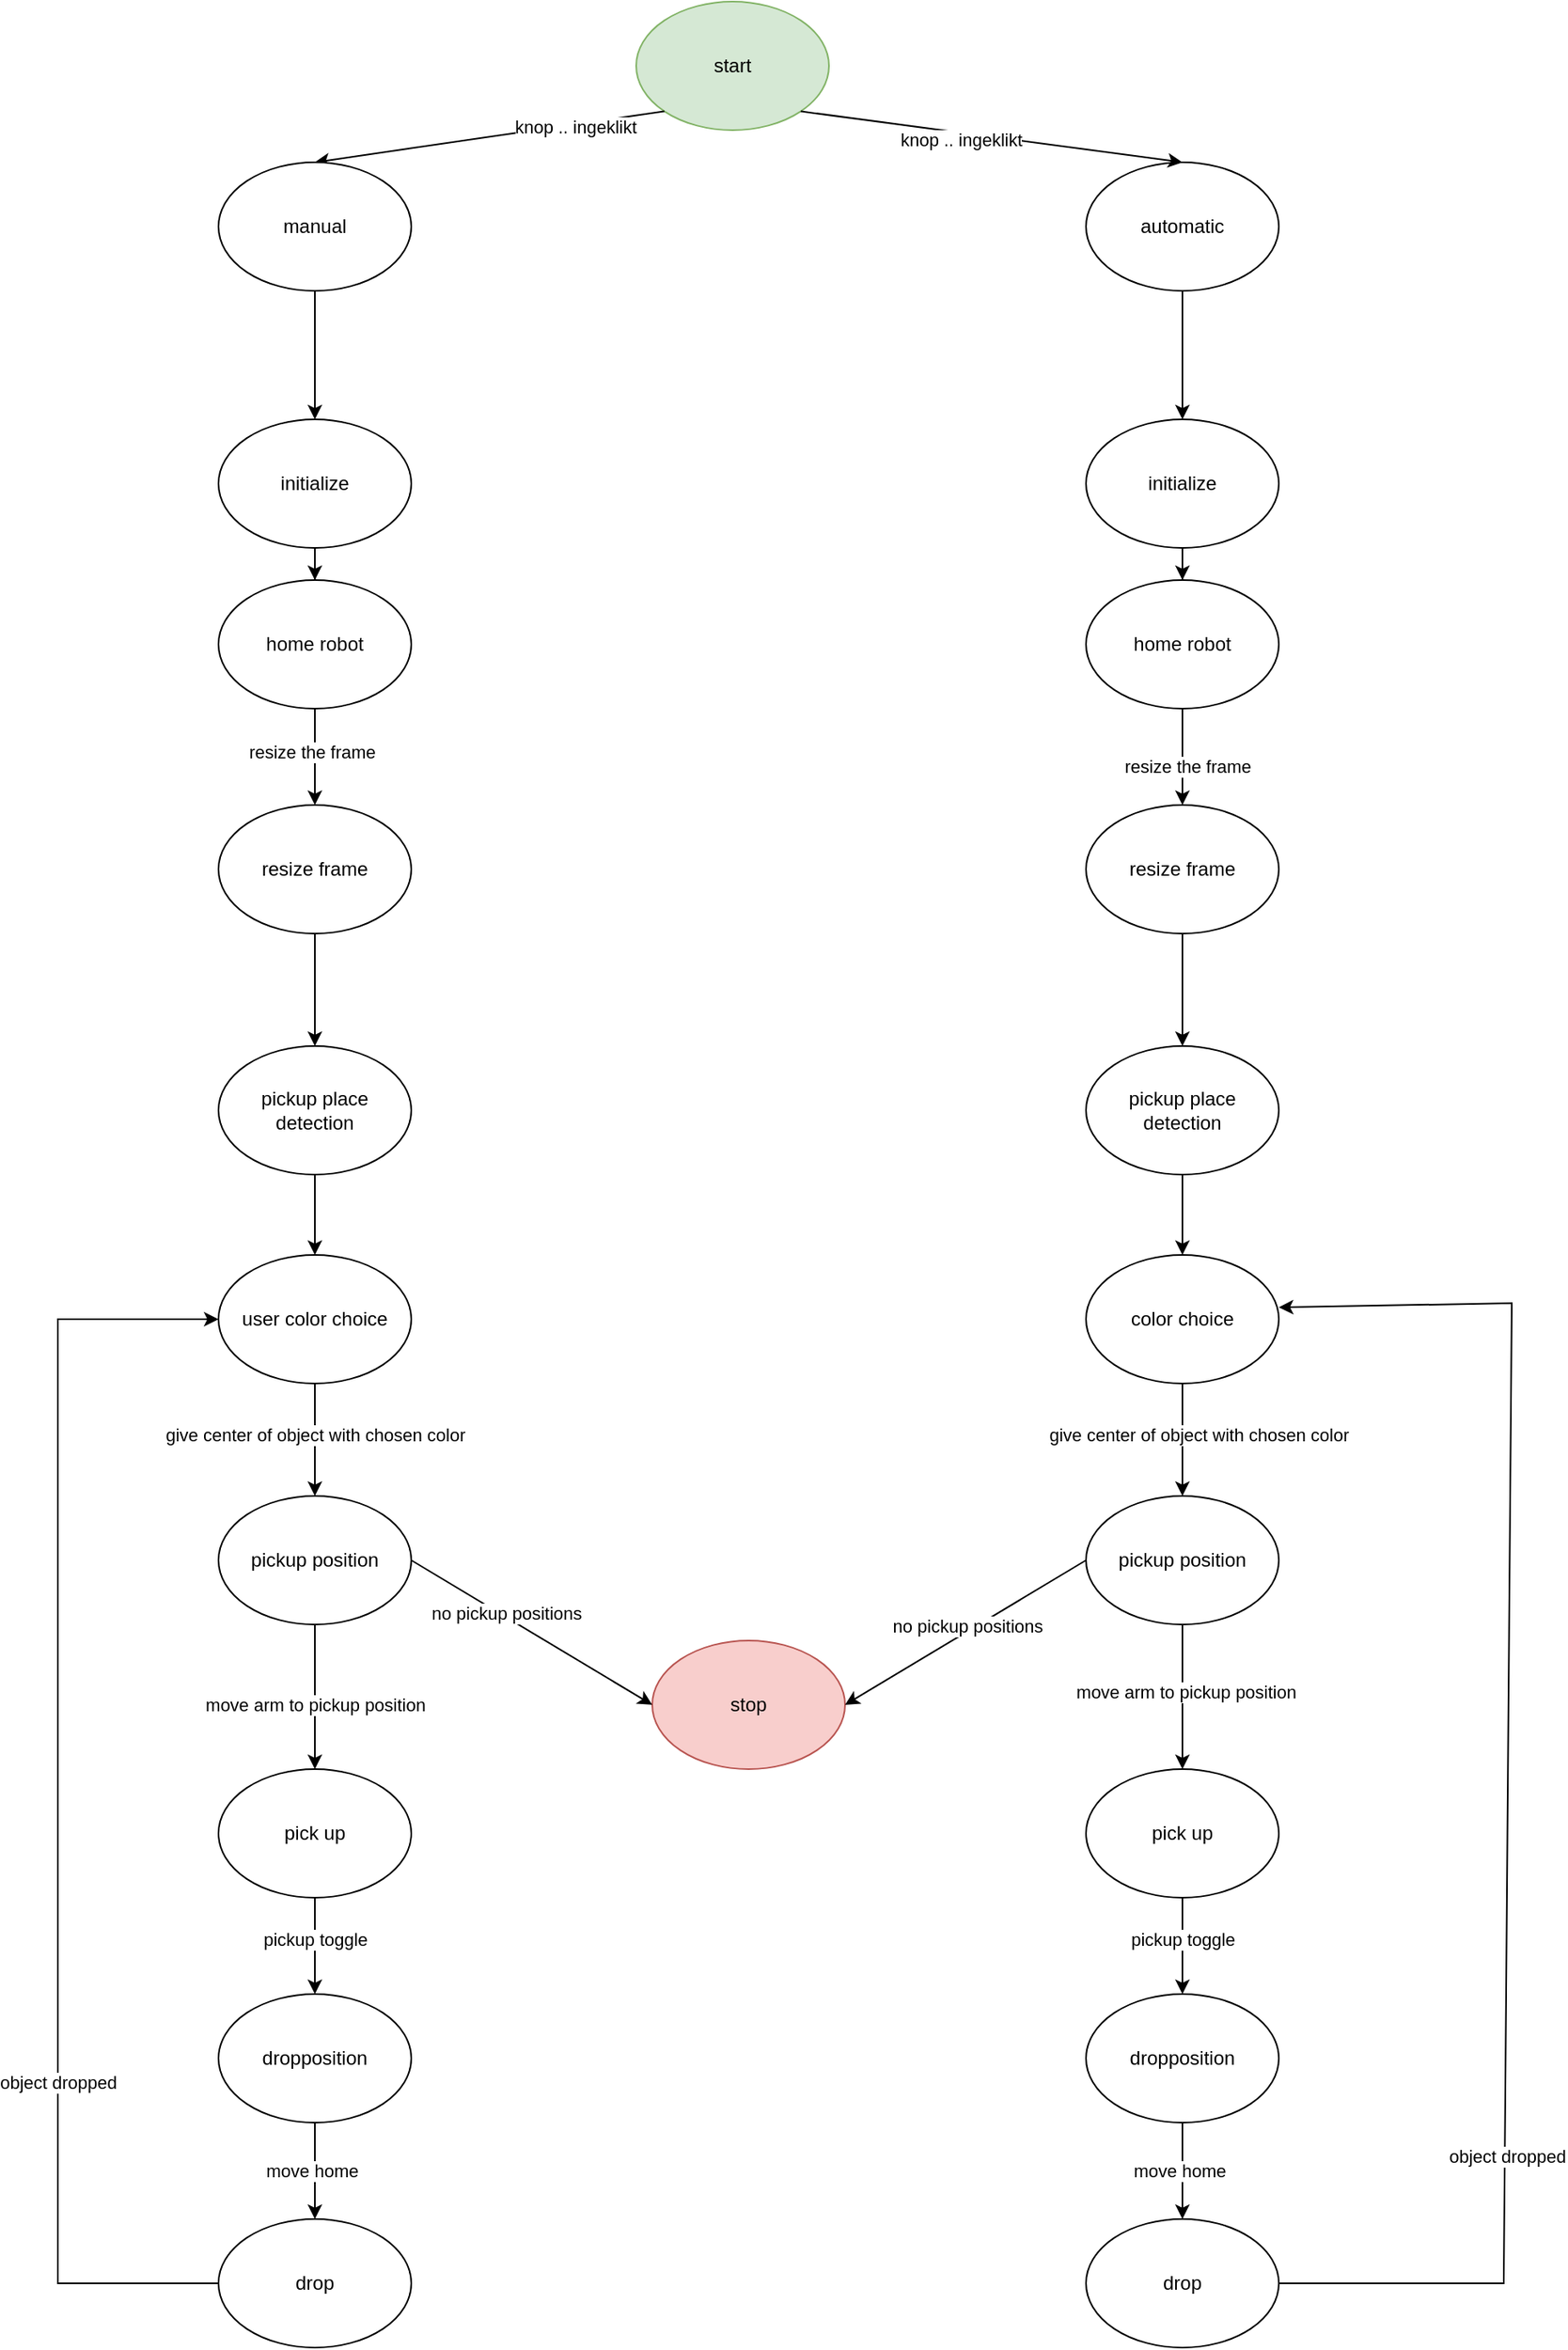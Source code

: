 <mxfile version="22.0.3" type="device">
  <diagram id="QGZ9qkBQXiq8oFRHzcYZ" name="Page-1">
    <mxGraphModel dx="1206" dy="1909" grid="1" gridSize="10" guides="1" tooltips="1" connect="1" arrows="1" fold="1" page="1" pageScale="1" pageWidth="850" pageHeight="1100" math="0" shadow="0">
      <root>
        <mxCell id="0" />
        <mxCell id="1" parent="0" />
        <mxCell id="dqPGrN33h6YWLL4-NXQ6-1" value="pickup position" style="ellipse;whiteSpace=wrap;html=1;" parent="1" vertex="1">
          <mxGeometry x="730" y="810" width="120" height="80" as="geometry" />
        </mxCell>
        <mxCell id="dqPGrN33h6YWLL4-NXQ6-2" value="" style="endArrow=classic;html=1;rounded=0;exitX=0.5;exitY=1;exitDx=0;exitDy=0;entryX=0.5;entryY=0;entryDx=0;entryDy=0;" parent="1" source="dqPGrN33h6YWLL4-NXQ6-1" target="dqPGrN33h6YWLL4-NXQ6-3" edge="1">
          <mxGeometry width="50" height="50" relative="1" as="geometry">
            <mxPoint x="805" y="880" as="sourcePoint" />
            <mxPoint x="745" y="830" as="targetPoint" />
          </mxGeometry>
        </mxCell>
        <mxCell id="dqPGrN33h6YWLL4-NXQ6-10" value="move arm to pickup position" style="edgeLabel;html=1;align=center;verticalAlign=middle;resizable=0;points=[];" parent="dqPGrN33h6YWLL4-NXQ6-2" vertex="1" connectable="0">
          <mxGeometry x="-0.07" y="2" relative="1" as="geometry">
            <mxPoint as="offset" />
          </mxGeometry>
        </mxCell>
        <mxCell id="dqPGrN33h6YWLL4-NXQ6-3" value="pick up" style="ellipse;whiteSpace=wrap;html=1;" parent="1" vertex="1">
          <mxGeometry x="730" y="980" width="120" height="80" as="geometry" />
        </mxCell>
        <mxCell id="dqPGrN33h6YWLL4-NXQ6-5" value="dropposition" style="ellipse;whiteSpace=wrap;html=1;" parent="1" vertex="1">
          <mxGeometry x="730" y="1120" width="120" height="80" as="geometry" />
        </mxCell>
        <mxCell id="dqPGrN33h6YWLL4-NXQ6-6" value="drop" style="ellipse;whiteSpace=wrap;html=1;" parent="1" vertex="1">
          <mxGeometry x="730" y="1260" width="120" height="80" as="geometry" />
        </mxCell>
        <mxCell id="jYfBmYPGDB_5rIrDpXSR-55" value="" style="edgeStyle=orthogonalEdgeStyle;rounded=0;orthogonalLoop=1;jettySize=auto;html=1;" edge="1" parent="1" source="dqPGrN33h6YWLL4-NXQ6-7" target="jYfBmYPGDB_5rIrDpXSR-54">
          <mxGeometry relative="1" as="geometry" />
        </mxCell>
        <mxCell id="dqPGrN33h6YWLL4-NXQ6-7" value="initialize" style="ellipse;whiteSpace=wrap;html=1;" parent="1" vertex="1">
          <mxGeometry x="730" y="140" width="120" height="80" as="geometry" />
        </mxCell>
        <mxCell id="dqPGrN33h6YWLL4-NXQ6-11" value="" style="endArrow=classic;html=1;rounded=0;exitX=0.5;exitY=1;exitDx=0;exitDy=0;" parent="1" source="dqPGrN33h6YWLL4-NXQ6-3" target="dqPGrN33h6YWLL4-NXQ6-5" edge="1">
          <mxGeometry width="50" height="50" relative="1" as="geometry">
            <mxPoint x="655" y="1140" as="sourcePoint" />
            <mxPoint x="705" y="1090" as="targetPoint" />
          </mxGeometry>
        </mxCell>
        <mxCell id="dqPGrN33h6YWLL4-NXQ6-12" value="pickup toggle" style="edgeLabel;html=1;align=center;verticalAlign=middle;resizable=0;points=[];" parent="dqPGrN33h6YWLL4-NXQ6-11" vertex="1" connectable="0">
          <mxGeometry x="-0.144" relative="1" as="geometry">
            <mxPoint as="offset" />
          </mxGeometry>
        </mxCell>
        <mxCell id="dqPGrN33h6YWLL4-NXQ6-13" value="" style="endArrow=classic;html=1;rounded=0;entryX=0.5;entryY=0;entryDx=0;entryDy=0;exitX=0.5;exitY=1;exitDx=0;exitDy=0;" parent="1" source="dqPGrN33h6YWLL4-NXQ6-5" target="dqPGrN33h6YWLL4-NXQ6-6" edge="1">
          <mxGeometry width="50" height="50" relative="1" as="geometry">
            <mxPoint x="790" y="1210" as="sourcePoint" />
            <mxPoint x="695" y="1230" as="targetPoint" />
          </mxGeometry>
        </mxCell>
        <mxCell id="dqPGrN33h6YWLL4-NXQ6-14" value="move home" style="edgeLabel;html=1;align=center;verticalAlign=middle;resizable=0;points=[];" parent="dqPGrN33h6YWLL4-NXQ6-13" vertex="1" connectable="0">
          <mxGeometry x="-0.024" y="-2" relative="1" as="geometry">
            <mxPoint as="offset" />
          </mxGeometry>
        </mxCell>
        <mxCell id="dqPGrN33h6YWLL4-NXQ6-15" value="" style="endArrow=classic;html=1;rounded=0;exitX=1;exitY=0.5;exitDx=0;exitDy=0;entryX=1;entryY=0.408;entryDx=0;entryDy=0;entryPerimeter=0;" parent="1" source="dqPGrN33h6YWLL4-NXQ6-6" target="jYfBmYPGDB_5rIrDpXSR-48" edge="1">
          <mxGeometry width="50" height="50" relative="1" as="geometry">
            <mxPoint x="945" y="810" as="sourcePoint" />
            <mxPoint x="995" y="760" as="targetPoint" />
            <Array as="points">
              <mxPoint x="990" y="1300" />
              <mxPoint x="995" y="690" />
            </Array>
          </mxGeometry>
        </mxCell>
        <mxCell id="jYfBmYPGDB_5rIrDpXSR-80" value="object dropped" style="edgeLabel;html=1;align=center;verticalAlign=middle;resizable=0;points=[];" vertex="1" connectable="0" parent="dqPGrN33h6YWLL4-NXQ6-15">
          <mxGeometry x="-0.511" y="-1" relative="1" as="geometry">
            <mxPoint as="offset" />
          </mxGeometry>
        </mxCell>
        <mxCell id="jYfBmYPGDB_5rIrDpXSR-2" value="start" style="ellipse;whiteSpace=wrap;html=1;fillColor=#d5e8d4;strokeColor=#82b366;" vertex="1" parent="1">
          <mxGeometry x="450" y="-120" width="120" height="80" as="geometry" />
        </mxCell>
        <mxCell id="jYfBmYPGDB_5rIrDpXSR-3" value="" style="endArrow=classic;html=1;rounded=0;exitX=0;exitY=1;exitDx=0;exitDy=0;entryX=0.5;entryY=0;entryDx=0;entryDy=0;" edge="1" parent="1" source="jYfBmYPGDB_5rIrDpXSR-2" target="jYfBmYPGDB_5rIrDpXSR-4">
          <mxGeometry width="50" height="50" relative="1" as="geometry">
            <mxPoint x="240" y="40" as="sourcePoint" />
            <mxPoint x="280" y="-30" as="targetPoint" />
          </mxGeometry>
        </mxCell>
        <mxCell id="jYfBmYPGDB_5rIrDpXSR-8" value="knop .. ingeklikt" style="edgeLabel;html=1;align=center;verticalAlign=middle;resizable=0;points=[];" vertex="1" connectable="0" parent="jYfBmYPGDB_5rIrDpXSR-3">
          <mxGeometry x="-0.484" y="1" relative="1" as="geometry">
            <mxPoint as="offset" />
          </mxGeometry>
        </mxCell>
        <mxCell id="jYfBmYPGDB_5rIrDpXSR-24" value="" style="edgeStyle=orthogonalEdgeStyle;rounded=0;orthogonalLoop=1;jettySize=auto;html=1;" edge="1" parent="1" source="jYfBmYPGDB_5rIrDpXSR-4" target="jYfBmYPGDB_5rIrDpXSR-15">
          <mxGeometry relative="1" as="geometry" />
        </mxCell>
        <mxCell id="jYfBmYPGDB_5rIrDpXSR-4" value="manual" style="ellipse;whiteSpace=wrap;html=1;" vertex="1" parent="1">
          <mxGeometry x="190" y="-20" width="120" height="80" as="geometry" />
        </mxCell>
        <mxCell id="jYfBmYPGDB_5rIrDpXSR-25" value="" style="edgeStyle=orthogonalEdgeStyle;rounded=0;orthogonalLoop=1;jettySize=auto;html=1;" edge="1" parent="1" source="jYfBmYPGDB_5rIrDpXSR-5" target="dqPGrN33h6YWLL4-NXQ6-7">
          <mxGeometry relative="1" as="geometry" />
        </mxCell>
        <mxCell id="jYfBmYPGDB_5rIrDpXSR-5" value="automatic" style="ellipse;whiteSpace=wrap;html=1;" vertex="1" parent="1">
          <mxGeometry x="730" y="-20" width="120" height="80" as="geometry" />
        </mxCell>
        <mxCell id="jYfBmYPGDB_5rIrDpXSR-6" value="" style="endArrow=classic;html=1;rounded=0;exitX=1;exitY=1;exitDx=0;exitDy=0;entryX=0.5;entryY=0;entryDx=0;entryDy=0;" edge="1" parent="1" source="jYfBmYPGDB_5rIrDpXSR-2" target="jYfBmYPGDB_5rIrDpXSR-5">
          <mxGeometry width="50" height="50" relative="1" as="geometry">
            <mxPoint x="560" y="-50" as="sourcePoint" />
            <mxPoint x="610" y="-100" as="targetPoint" />
          </mxGeometry>
        </mxCell>
        <mxCell id="jYfBmYPGDB_5rIrDpXSR-7" value="knop .. ingeklikt" style="edgeLabel;html=1;align=center;verticalAlign=middle;resizable=0;points=[];" vertex="1" connectable="0" parent="jYfBmYPGDB_5rIrDpXSR-6">
          <mxGeometry x="-0.157" y="-4" relative="1" as="geometry">
            <mxPoint as="offset" />
          </mxGeometry>
        </mxCell>
        <mxCell id="jYfBmYPGDB_5rIrDpXSR-9" value="pickup position" style="ellipse;whiteSpace=wrap;html=1;" vertex="1" parent="1">
          <mxGeometry x="190" y="810" width="120" height="80" as="geometry" />
        </mxCell>
        <mxCell id="jYfBmYPGDB_5rIrDpXSR-10" value="" style="endArrow=classic;html=1;rounded=0;exitX=0.5;exitY=1;exitDx=0;exitDy=0;entryX=0.5;entryY=0;entryDx=0;entryDy=0;" edge="1" parent="1" source="jYfBmYPGDB_5rIrDpXSR-9" target="jYfBmYPGDB_5rIrDpXSR-12">
          <mxGeometry width="50" height="50" relative="1" as="geometry">
            <mxPoint x="265" y="880" as="sourcePoint" />
            <mxPoint x="205" y="830" as="targetPoint" />
          </mxGeometry>
        </mxCell>
        <mxCell id="jYfBmYPGDB_5rIrDpXSR-11" value="move arm to pickup position" style="edgeLabel;html=1;align=center;verticalAlign=middle;resizable=0;points=[];" vertex="1" connectable="0" parent="jYfBmYPGDB_5rIrDpXSR-10">
          <mxGeometry x="-0.07" y="2" relative="1" as="geometry">
            <mxPoint x="-2" y="8" as="offset" />
          </mxGeometry>
        </mxCell>
        <mxCell id="jYfBmYPGDB_5rIrDpXSR-12" value="pick up" style="ellipse;whiteSpace=wrap;html=1;" vertex="1" parent="1">
          <mxGeometry x="190" y="980" width="120" height="80" as="geometry" />
        </mxCell>
        <mxCell id="jYfBmYPGDB_5rIrDpXSR-13" value="dropposition" style="ellipse;whiteSpace=wrap;html=1;" vertex="1" parent="1">
          <mxGeometry x="190" y="1120" width="120" height="80" as="geometry" />
        </mxCell>
        <mxCell id="jYfBmYPGDB_5rIrDpXSR-14" value="drop" style="ellipse;whiteSpace=wrap;html=1;" vertex="1" parent="1">
          <mxGeometry x="190" y="1260" width="120" height="80" as="geometry" />
        </mxCell>
        <mxCell id="jYfBmYPGDB_5rIrDpXSR-28" value="" style="edgeStyle=orthogonalEdgeStyle;rounded=0;orthogonalLoop=1;jettySize=auto;html=1;" edge="1" parent="1" source="jYfBmYPGDB_5rIrDpXSR-15" target="jYfBmYPGDB_5rIrDpXSR-27">
          <mxGeometry relative="1" as="geometry" />
        </mxCell>
        <mxCell id="jYfBmYPGDB_5rIrDpXSR-15" value="initialize" style="ellipse;whiteSpace=wrap;html=1;" vertex="1" parent="1">
          <mxGeometry x="190" y="140" width="120" height="80" as="geometry" />
        </mxCell>
        <mxCell id="jYfBmYPGDB_5rIrDpXSR-18" value="" style="endArrow=classic;html=1;rounded=0;exitX=0.5;exitY=1;exitDx=0;exitDy=0;" edge="1" parent="1" source="jYfBmYPGDB_5rIrDpXSR-12" target="jYfBmYPGDB_5rIrDpXSR-13">
          <mxGeometry width="50" height="50" relative="1" as="geometry">
            <mxPoint x="115.0" y="1140" as="sourcePoint" />
            <mxPoint x="165" y="1090" as="targetPoint" />
          </mxGeometry>
        </mxCell>
        <mxCell id="jYfBmYPGDB_5rIrDpXSR-19" value="pickup toggle" style="edgeLabel;html=1;align=center;verticalAlign=middle;resizable=0;points=[];" vertex="1" connectable="0" parent="jYfBmYPGDB_5rIrDpXSR-18">
          <mxGeometry x="-0.144" relative="1" as="geometry">
            <mxPoint as="offset" />
          </mxGeometry>
        </mxCell>
        <mxCell id="jYfBmYPGDB_5rIrDpXSR-20" value="" style="endArrow=classic;html=1;rounded=0;entryX=0.5;entryY=0;entryDx=0;entryDy=0;exitX=0.5;exitY=1;exitDx=0;exitDy=0;" edge="1" parent="1" source="jYfBmYPGDB_5rIrDpXSR-13" target="jYfBmYPGDB_5rIrDpXSR-14">
          <mxGeometry width="50" height="50" relative="1" as="geometry">
            <mxPoint x="250.0" y="1210" as="sourcePoint" />
            <mxPoint x="155" y="1230" as="targetPoint" />
          </mxGeometry>
        </mxCell>
        <mxCell id="jYfBmYPGDB_5rIrDpXSR-21" value="move home" style="edgeLabel;html=1;align=center;verticalAlign=middle;resizable=0;points=[];" vertex="1" connectable="0" parent="jYfBmYPGDB_5rIrDpXSR-20">
          <mxGeometry x="-0.024" y="-2" relative="1" as="geometry">
            <mxPoint as="offset" />
          </mxGeometry>
        </mxCell>
        <mxCell id="jYfBmYPGDB_5rIrDpXSR-22" value="" style="endArrow=classic;html=1;rounded=0;exitX=0;exitY=0.5;exitDx=0;exitDy=0;entryX=0;entryY=0.5;entryDx=0;entryDy=0;" edge="1" parent="1" source="jYfBmYPGDB_5rIrDpXSR-14" target="jYfBmYPGDB_5rIrDpXSR-35">
          <mxGeometry width="50" height="50" relative="1" as="geometry">
            <mxPoint x="10" y="1310" as="sourcePoint" />
            <mxPoint x="10" y="560" as="targetPoint" />
            <Array as="points">
              <mxPoint x="90" y="1300" />
              <mxPoint x="90" y="700" />
            </Array>
          </mxGeometry>
        </mxCell>
        <mxCell id="jYfBmYPGDB_5rIrDpXSR-79" value="object dropped" style="edgeLabel;html=1;align=center;verticalAlign=middle;resizable=0;points=[];" vertex="1" connectable="0" parent="jYfBmYPGDB_5rIrDpXSR-22">
          <mxGeometry x="-0.438" relative="1" as="geometry">
            <mxPoint as="offset" />
          </mxGeometry>
        </mxCell>
        <mxCell id="jYfBmYPGDB_5rIrDpXSR-27" value="home robot" style="ellipse;whiteSpace=wrap;html=1;" vertex="1" parent="1">
          <mxGeometry x="190" y="240" width="120" height="80" as="geometry" />
        </mxCell>
        <mxCell id="jYfBmYPGDB_5rIrDpXSR-76" value="" style="edgeStyle=orthogonalEdgeStyle;rounded=0;orthogonalLoop=1;jettySize=auto;html=1;" edge="1" parent="1" source="jYfBmYPGDB_5rIrDpXSR-29" target="jYfBmYPGDB_5rIrDpXSR-31">
          <mxGeometry relative="1" as="geometry" />
        </mxCell>
        <mxCell id="jYfBmYPGDB_5rIrDpXSR-29" value="resize frame" style="ellipse;whiteSpace=wrap;html=1;" vertex="1" parent="1">
          <mxGeometry x="190" y="380" width="120" height="80" as="geometry" />
        </mxCell>
        <mxCell id="jYfBmYPGDB_5rIrDpXSR-30" value="" style="endArrow=classic;html=1;rounded=0;exitX=0.5;exitY=1;exitDx=0;exitDy=0;entryX=0.5;entryY=0;entryDx=0;entryDy=0;" edge="1" parent="1" source="jYfBmYPGDB_5rIrDpXSR-27" target="jYfBmYPGDB_5rIrDpXSR-29">
          <mxGeometry width="50" height="50" relative="1" as="geometry">
            <mxPoint x="50" y="290" as="sourcePoint" />
            <mxPoint x="100" y="240" as="targetPoint" />
          </mxGeometry>
        </mxCell>
        <mxCell id="jYfBmYPGDB_5rIrDpXSR-46" value="resize the frame" style="edgeLabel;html=1;align=center;verticalAlign=middle;resizable=0;points=[];" vertex="1" connectable="0" parent="jYfBmYPGDB_5rIrDpXSR-30">
          <mxGeometry x="-0.094" y="-2" relative="1" as="geometry">
            <mxPoint as="offset" />
          </mxGeometry>
        </mxCell>
        <mxCell id="jYfBmYPGDB_5rIrDpXSR-77" value="" style="edgeStyle=orthogonalEdgeStyle;rounded=0;orthogonalLoop=1;jettySize=auto;html=1;" edge="1" parent="1" source="jYfBmYPGDB_5rIrDpXSR-31" target="jYfBmYPGDB_5rIrDpXSR-35">
          <mxGeometry relative="1" as="geometry" />
        </mxCell>
        <mxCell id="jYfBmYPGDB_5rIrDpXSR-31" value="pickup place detection" style="ellipse;whiteSpace=wrap;html=1;" vertex="1" parent="1">
          <mxGeometry x="190" y="530" width="120" height="80" as="geometry" />
        </mxCell>
        <mxCell id="jYfBmYPGDB_5rIrDpXSR-75" value="" style="edgeStyle=orthogonalEdgeStyle;rounded=0;orthogonalLoop=1;jettySize=auto;html=1;" edge="1" parent="1" source="jYfBmYPGDB_5rIrDpXSR-35" target="jYfBmYPGDB_5rIrDpXSR-9">
          <mxGeometry relative="1" as="geometry" />
        </mxCell>
        <mxCell id="jYfBmYPGDB_5rIrDpXSR-35" value="user color choice" style="ellipse;whiteSpace=wrap;html=1;" vertex="1" parent="1">
          <mxGeometry x="190.0" y="660" width="120" height="80" as="geometry" />
        </mxCell>
        <mxCell id="jYfBmYPGDB_5rIrDpXSR-73" value="" style="edgeStyle=orthogonalEdgeStyle;rounded=0;orthogonalLoop=1;jettySize=auto;html=1;" edge="1" parent="1" source="jYfBmYPGDB_5rIrDpXSR-48" target="dqPGrN33h6YWLL4-NXQ6-1">
          <mxGeometry relative="1" as="geometry" />
        </mxCell>
        <mxCell id="jYfBmYPGDB_5rIrDpXSR-74" value="give center of object with chosen color" style="edgeLabel;html=1;align=center;verticalAlign=middle;resizable=0;points=[];" vertex="1" connectable="0" parent="jYfBmYPGDB_5rIrDpXSR-73">
          <mxGeometry x="-0.371" relative="1" as="geometry">
            <mxPoint x="-540" y="10" as="offset" />
          </mxGeometry>
        </mxCell>
        <mxCell id="jYfBmYPGDB_5rIrDpXSR-48" value="color choice" style="ellipse;whiteSpace=wrap;html=1;" vertex="1" parent="1">
          <mxGeometry x="730" y="660" width="120" height="80" as="geometry" />
        </mxCell>
        <mxCell id="jYfBmYPGDB_5rIrDpXSR-72" value="" style="edgeStyle=orthogonalEdgeStyle;rounded=0;orthogonalLoop=1;jettySize=auto;html=1;" edge="1" parent="1" source="jYfBmYPGDB_5rIrDpXSR-49" target="jYfBmYPGDB_5rIrDpXSR-48">
          <mxGeometry relative="1" as="geometry" />
        </mxCell>
        <mxCell id="jYfBmYPGDB_5rIrDpXSR-49" value="pickup place detection" style="ellipse;whiteSpace=wrap;html=1;" vertex="1" parent="1">
          <mxGeometry x="730" y="530" width="120" height="80" as="geometry" />
        </mxCell>
        <mxCell id="jYfBmYPGDB_5rIrDpXSR-54" value="home robot" style="ellipse;whiteSpace=wrap;html=1;" vertex="1" parent="1">
          <mxGeometry x="730" y="240" width="120" height="80" as="geometry" />
        </mxCell>
        <mxCell id="jYfBmYPGDB_5rIrDpXSR-56" value="" style="endArrow=classic;html=1;rounded=0;exitX=0.5;exitY=1;exitDx=0;exitDy=0;entryX=0.5;entryY=0;entryDx=0;entryDy=0;" edge="1" parent="1" source="jYfBmYPGDB_5rIrDpXSR-54" target="jYfBmYPGDB_5rIrDpXSR-57">
          <mxGeometry width="50" height="50" relative="1" as="geometry">
            <mxPoint x="630" y="280" as="sourcePoint" />
            <mxPoint x="680" y="230" as="targetPoint" />
          </mxGeometry>
        </mxCell>
        <mxCell id="jYfBmYPGDB_5rIrDpXSR-59" value="resize the frame" style="edgeLabel;html=1;align=center;verticalAlign=middle;resizable=0;points=[];" vertex="1" connectable="0" parent="jYfBmYPGDB_5rIrDpXSR-56">
          <mxGeometry x="0.182" y="3" relative="1" as="geometry">
            <mxPoint as="offset" />
          </mxGeometry>
        </mxCell>
        <mxCell id="jYfBmYPGDB_5rIrDpXSR-71" value="" style="edgeStyle=orthogonalEdgeStyle;rounded=0;orthogonalLoop=1;jettySize=auto;html=1;" edge="1" parent="1" source="jYfBmYPGDB_5rIrDpXSR-57" target="jYfBmYPGDB_5rIrDpXSR-49">
          <mxGeometry relative="1" as="geometry" />
        </mxCell>
        <mxCell id="jYfBmYPGDB_5rIrDpXSR-57" value="resize frame" style="ellipse;whiteSpace=wrap;html=1;" vertex="1" parent="1">
          <mxGeometry x="730" y="380" width="120" height="80" as="geometry" />
        </mxCell>
        <mxCell id="jYfBmYPGDB_5rIrDpXSR-62" value="stop" style="ellipse;whiteSpace=wrap;html=1;fillColor=#f8cecc;strokeColor=#b85450;" vertex="1" parent="1">
          <mxGeometry x="460" y="900" width="120" height="80" as="geometry" />
        </mxCell>
        <mxCell id="jYfBmYPGDB_5rIrDpXSR-67" value="" style="endArrow=classic;html=1;rounded=0;exitX=1;exitY=0.5;exitDx=0;exitDy=0;entryX=0;entryY=0.5;entryDx=0;entryDy=0;" edge="1" parent="1" source="jYfBmYPGDB_5rIrDpXSR-9" target="jYfBmYPGDB_5rIrDpXSR-62">
          <mxGeometry width="50" height="50" relative="1" as="geometry">
            <mxPoint x="380" y="660" as="sourcePoint" />
            <mxPoint x="430" y="610" as="targetPoint" />
          </mxGeometry>
        </mxCell>
        <mxCell id="jYfBmYPGDB_5rIrDpXSR-70" value="no pickup positions" style="edgeLabel;html=1;align=center;verticalAlign=middle;resizable=0;points=[];" vertex="1" connectable="0" parent="jYfBmYPGDB_5rIrDpXSR-67">
          <mxGeometry x="-0.23" y="2" relative="1" as="geometry">
            <mxPoint as="offset" />
          </mxGeometry>
        </mxCell>
        <mxCell id="jYfBmYPGDB_5rIrDpXSR-68" value="" style="endArrow=classic;html=1;rounded=0;exitX=0;exitY=0.5;exitDx=0;exitDy=0;entryX=1;entryY=0.5;entryDx=0;entryDy=0;" edge="1" parent="1" source="dqPGrN33h6YWLL4-NXQ6-1" target="jYfBmYPGDB_5rIrDpXSR-62">
          <mxGeometry width="50" height="50" relative="1" as="geometry">
            <mxPoint x="640" y="630" as="sourcePoint" />
            <mxPoint x="690" y="580" as="targetPoint" />
          </mxGeometry>
        </mxCell>
        <mxCell id="jYfBmYPGDB_5rIrDpXSR-69" value="no pickup positions" style="edgeLabel;html=1;align=center;verticalAlign=middle;resizable=0;points=[];" vertex="1" connectable="0" parent="jYfBmYPGDB_5rIrDpXSR-68">
          <mxGeometry x="-0.032" y="-3" relative="1" as="geometry">
            <mxPoint as="offset" />
          </mxGeometry>
        </mxCell>
        <mxCell id="jYfBmYPGDB_5rIrDpXSR-78" value="give center of object with chosen color" style="edgeLabel;html=1;align=center;verticalAlign=middle;resizable=0;points=[];" vertex="1" connectable="0" parent="1">
          <mxGeometry x="800" y="772" as="geometry" />
        </mxCell>
      </root>
    </mxGraphModel>
  </diagram>
</mxfile>
